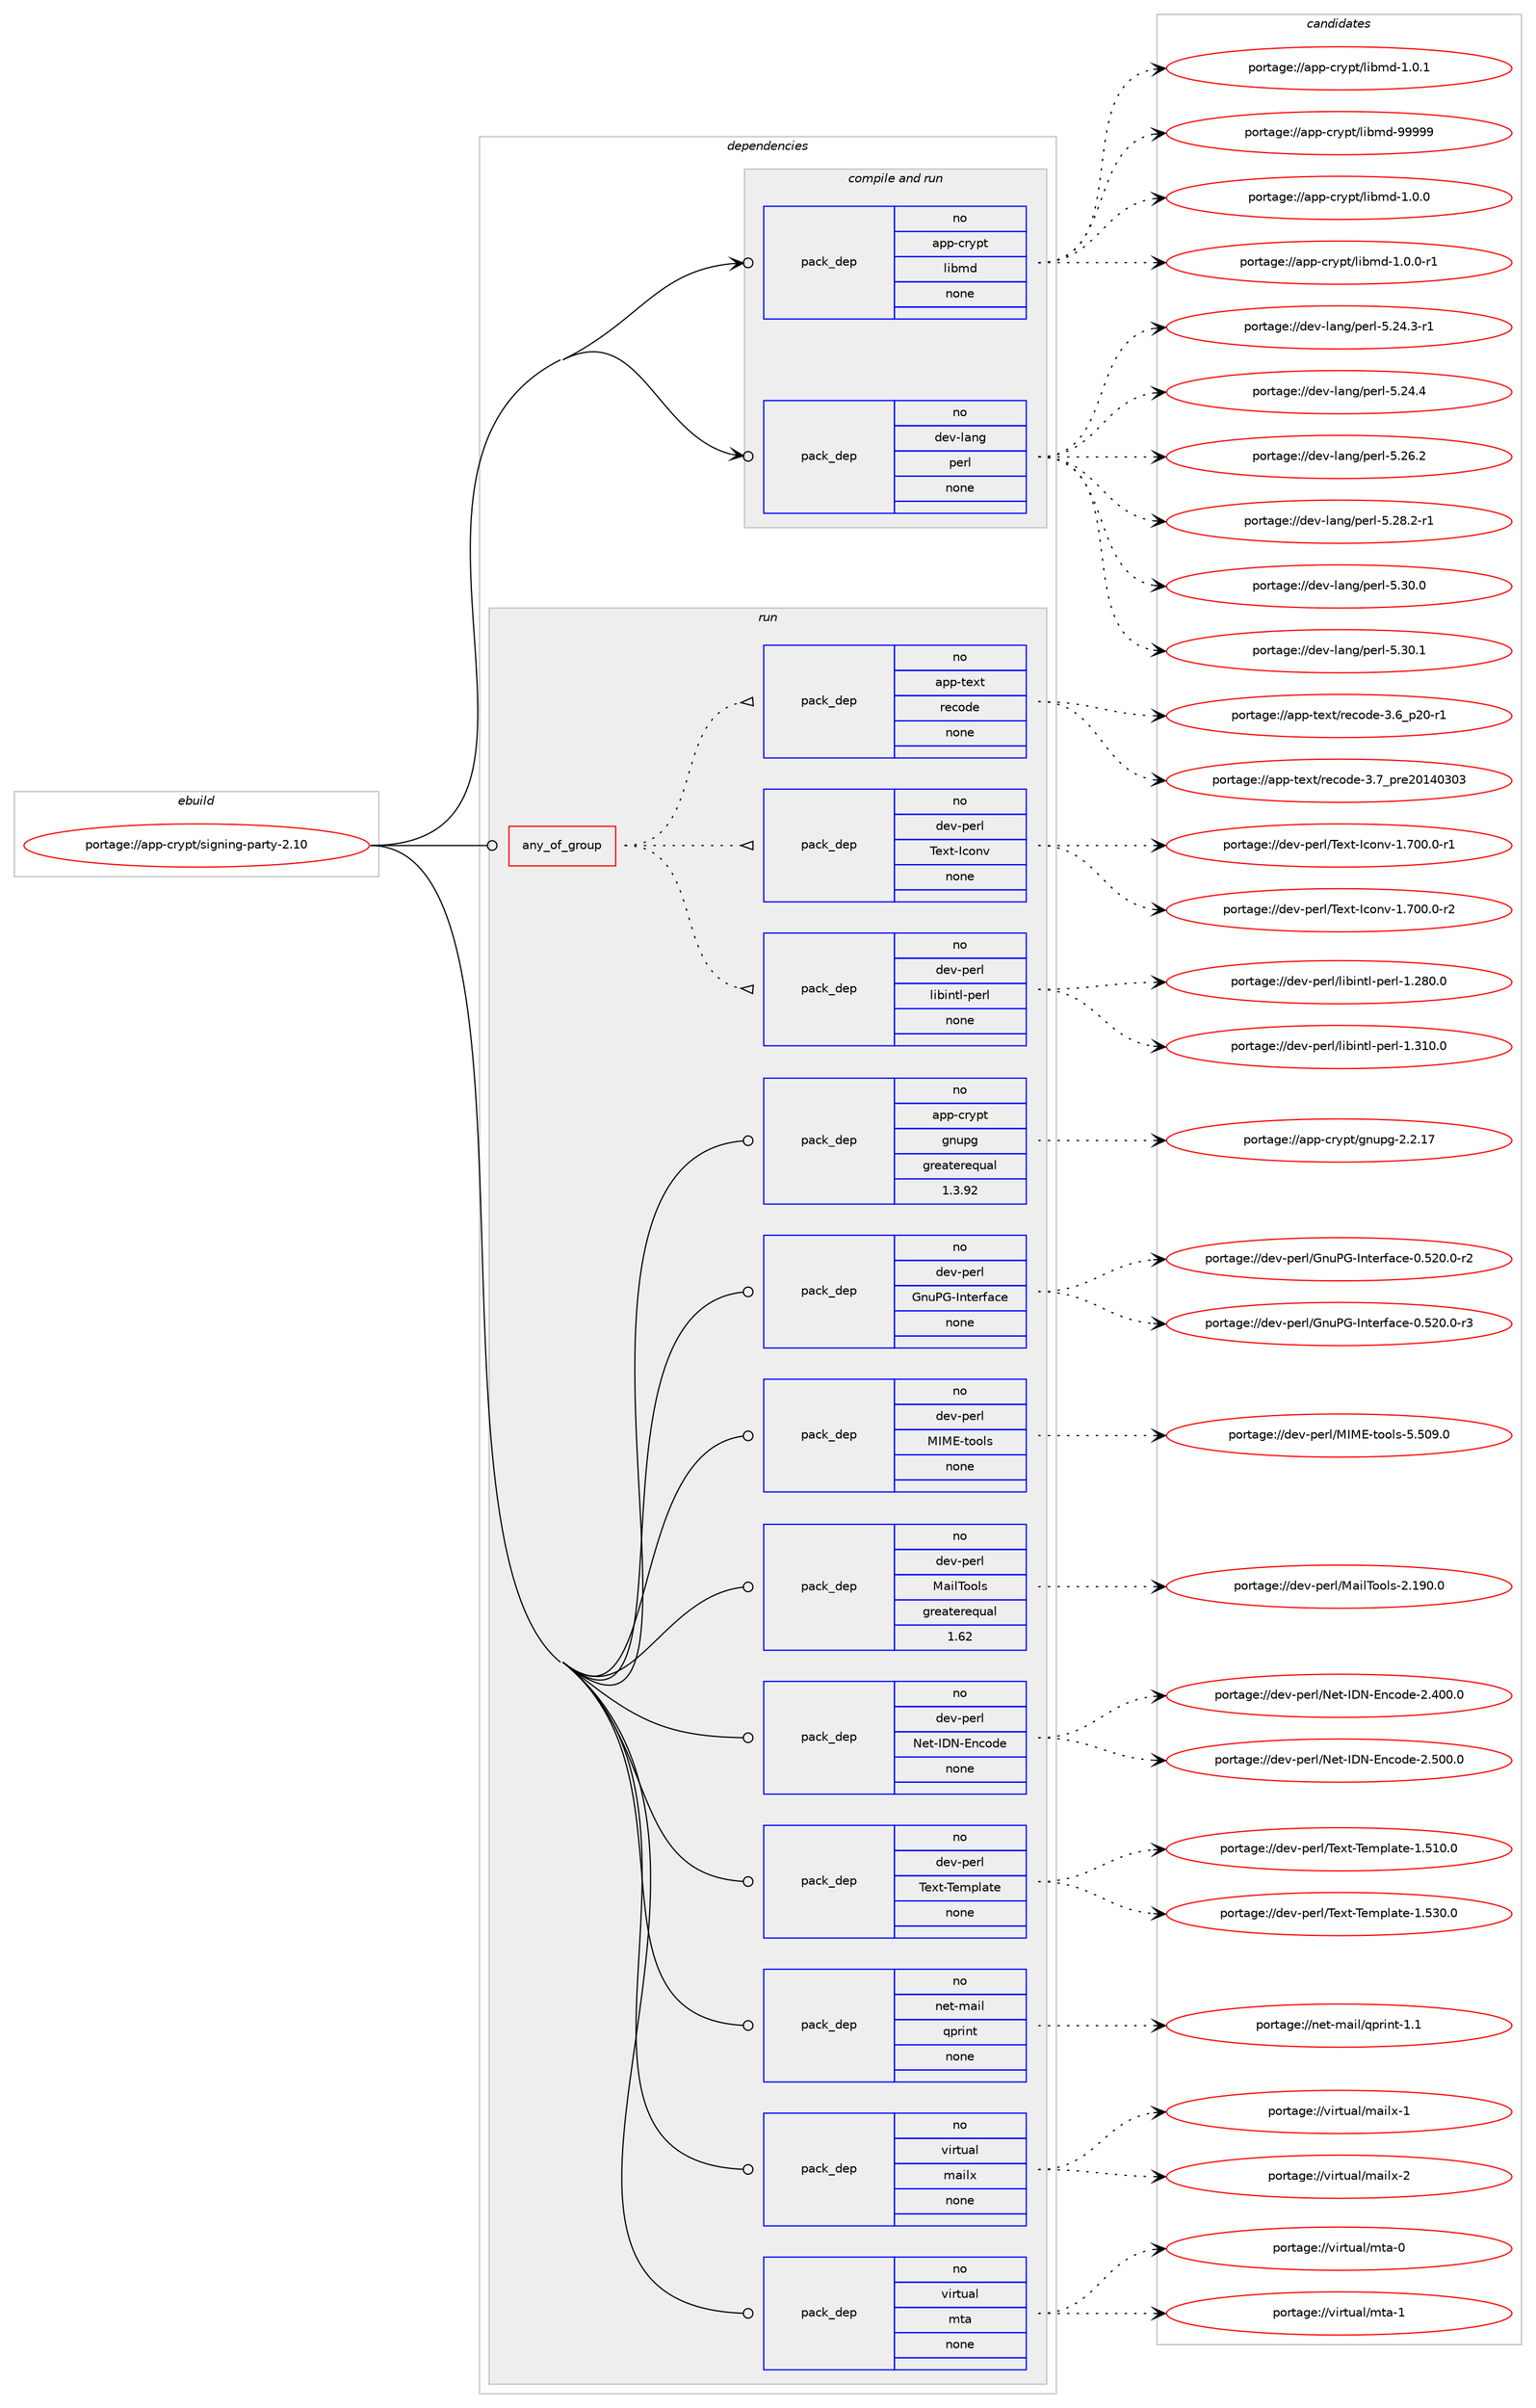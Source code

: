 digraph prolog {

# *************
# Graph options
# *************

newrank=true;
concentrate=true;
compound=true;
graph [rankdir=LR,fontname=Helvetica,fontsize=10,ranksep=1.5];#, ranksep=2.5, nodesep=0.2];
edge  [arrowhead=vee];
node  [fontname=Helvetica,fontsize=10];

# **********
# The ebuild
# **********

subgraph cluster_leftcol {
color=gray;
label=<<i>ebuild</i>>;
id [label="portage://app-crypt/signing-party-2.10", color=red, width=4, href="../app-crypt/signing-party-2.10.svg"];
}

# ****************
# The dependencies
# ****************

subgraph cluster_midcol {
color=gray;
label=<<i>dependencies</i>>;
subgraph cluster_compile {
fillcolor="#eeeeee";
style=filled;
label=<<i>compile</i>>;
}
subgraph cluster_compileandrun {
fillcolor="#eeeeee";
style=filled;
label=<<i>compile and run</i>>;
subgraph pack9984 {
dependency13749 [label=<<TABLE BORDER="0" CELLBORDER="1" CELLSPACING="0" CELLPADDING="4" WIDTH="220"><TR><TD ROWSPAN="6" CELLPADDING="30">pack_dep</TD></TR><TR><TD WIDTH="110">no</TD></TR><TR><TD>app-crypt</TD></TR><TR><TD>libmd</TD></TR><TR><TD>none</TD></TR><TR><TD></TD></TR></TABLE>>, shape=none, color=blue];
}
id:e -> dependency13749:w [weight=20,style="solid",arrowhead="odotvee"];
subgraph pack9985 {
dependency13750 [label=<<TABLE BORDER="0" CELLBORDER="1" CELLSPACING="0" CELLPADDING="4" WIDTH="220"><TR><TD ROWSPAN="6" CELLPADDING="30">pack_dep</TD></TR><TR><TD WIDTH="110">no</TD></TR><TR><TD>dev-lang</TD></TR><TR><TD>perl</TD></TR><TR><TD>none</TD></TR><TR><TD></TD></TR></TABLE>>, shape=none, color=blue];
}
id:e -> dependency13750:w [weight=20,style="solid",arrowhead="odotvee"];
}
subgraph cluster_run {
fillcolor="#eeeeee";
style=filled;
label=<<i>run</i>>;
subgraph any240 {
dependency13751 [label=<<TABLE BORDER="0" CELLBORDER="1" CELLSPACING="0" CELLPADDING="4"><TR><TD CELLPADDING="10">any_of_group</TD></TR></TABLE>>, shape=none, color=red];subgraph pack9986 {
dependency13752 [label=<<TABLE BORDER="0" CELLBORDER="1" CELLSPACING="0" CELLPADDING="4" WIDTH="220"><TR><TD ROWSPAN="6" CELLPADDING="30">pack_dep</TD></TR><TR><TD WIDTH="110">no</TD></TR><TR><TD>dev-perl</TD></TR><TR><TD>libintl-perl</TD></TR><TR><TD>none</TD></TR><TR><TD></TD></TR></TABLE>>, shape=none, color=blue];
}
dependency13751:e -> dependency13752:w [weight=20,style="dotted",arrowhead="oinv"];
subgraph pack9987 {
dependency13753 [label=<<TABLE BORDER="0" CELLBORDER="1" CELLSPACING="0" CELLPADDING="4" WIDTH="220"><TR><TD ROWSPAN="6" CELLPADDING="30">pack_dep</TD></TR><TR><TD WIDTH="110">no</TD></TR><TR><TD>dev-perl</TD></TR><TR><TD>Text-Iconv</TD></TR><TR><TD>none</TD></TR><TR><TD></TD></TR></TABLE>>, shape=none, color=blue];
}
dependency13751:e -> dependency13753:w [weight=20,style="dotted",arrowhead="oinv"];
subgraph pack9988 {
dependency13754 [label=<<TABLE BORDER="0" CELLBORDER="1" CELLSPACING="0" CELLPADDING="4" WIDTH="220"><TR><TD ROWSPAN="6" CELLPADDING="30">pack_dep</TD></TR><TR><TD WIDTH="110">no</TD></TR><TR><TD>app-text</TD></TR><TR><TD>recode</TD></TR><TR><TD>none</TD></TR><TR><TD></TD></TR></TABLE>>, shape=none, color=blue];
}
dependency13751:e -> dependency13754:w [weight=20,style="dotted",arrowhead="oinv"];
}
id:e -> dependency13751:w [weight=20,style="solid",arrowhead="odot"];
subgraph pack9989 {
dependency13755 [label=<<TABLE BORDER="0" CELLBORDER="1" CELLSPACING="0" CELLPADDING="4" WIDTH="220"><TR><TD ROWSPAN="6" CELLPADDING="30">pack_dep</TD></TR><TR><TD WIDTH="110">no</TD></TR><TR><TD>app-crypt</TD></TR><TR><TD>gnupg</TD></TR><TR><TD>greaterequal</TD></TR><TR><TD>1.3.92</TD></TR></TABLE>>, shape=none, color=blue];
}
id:e -> dependency13755:w [weight=20,style="solid",arrowhead="odot"];
subgraph pack9990 {
dependency13756 [label=<<TABLE BORDER="0" CELLBORDER="1" CELLSPACING="0" CELLPADDING="4" WIDTH="220"><TR><TD ROWSPAN="6" CELLPADDING="30">pack_dep</TD></TR><TR><TD WIDTH="110">no</TD></TR><TR><TD>dev-perl</TD></TR><TR><TD>GnuPG-Interface</TD></TR><TR><TD>none</TD></TR><TR><TD></TD></TR></TABLE>>, shape=none, color=blue];
}
id:e -> dependency13756:w [weight=20,style="solid",arrowhead="odot"];
subgraph pack9991 {
dependency13757 [label=<<TABLE BORDER="0" CELLBORDER="1" CELLSPACING="0" CELLPADDING="4" WIDTH="220"><TR><TD ROWSPAN="6" CELLPADDING="30">pack_dep</TD></TR><TR><TD WIDTH="110">no</TD></TR><TR><TD>dev-perl</TD></TR><TR><TD>MIME-tools</TD></TR><TR><TD>none</TD></TR><TR><TD></TD></TR></TABLE>>, shape=none, color=blue];
}
id:e -> dependency13757:w [weight=20,style="solid",arrowhead="odot"];
subgraph pack9992 {
dependency13758 [label=<<TABLE BORDER="0" CELLBORDER="1" CELLSPACING="0" CELLPADDING="4" WIDTH="220"><TR><TD ROWSPAN="6" CELLPADDING="30">pack_dep</TD></TR><TR><TD WIDTH="110">no</TD></TR><TR><TD>dev-perl</TD></TR><TR><TD>MailTools</TD></TR><TR><TD>greaterequal</TD></TR><TR><TD>1.62</TD></TR></TABLE>>, shape=none, color=blue];
}
id:e -> dependency13758:w [weight=20,style="solid",arrowhead="odot"];
subgraph pack9993 {
dependency13759 [label=<<TABLE BORDER="0" CELLBORDER="1" CELLSPACING="0" CELLPADDING="4" WIDTH="220"><TR><TD ROWSPAN="6" CELLPADDING="30">pack_dep</TD></TR><TR><TD WIDTH="110">no</TD></TR><TR><TD>dev-perl</TD></TR><TR><TD>Net-IDN-Encode</TD></TR><TR><TD>none</TD></TR><TR><TD></TD></TR></TABLE>>, shape=none, color=blue];
}
id:e -> dependency13759:w [weight=20,style="solid",arrowhead="odot"];
subgraph pack9994 {
dependency13760 [label=<<TABLE BORDER="0" CELLBORDER="1" CELLSPACING="0" CELLPADDING="4" WIDTH="220"><TR><TD ROWSPAN="6" CELLPADDING="30">pack_dep</TD></TR><TR><TD WIDTH="110">no</TD></TR><TR><TD>dev-perl</TD></TR><TR><TD>Text-Template</TD></TR><TR><TD>none</TD></TR><TR><TD></TD></TR></TABLE>>, shape=none, color=blue];
}
id:e -> dependency13760:w [weight=20,style="solid",arrowhead="odot"];
subgraph pack9995 {
dependency13761 [label=<<TABLE BORDER="0" CELLBORDER="1" CELLSPACING="0" CELLPADDING="4" WIDTH="220"><TR><TD ROWSPAN="6" CELLPADDING="30">pack_dep</TD></TR><TR><TD WIDTH="110">no</TD></TR><TR><TD>net-mail</TD></TR><TR><TD>qprint</TD></TR><TR><TD>none</TD></TR><TR><TD></TD></TR></TABLE>>, shape=none, color=blue];
}
id:e -> dependency13761:w [weight=20,style="solid",arrowhead="odot"];
subgraph pack9996 {
dependency13762 [label=<<TABLE BORDER="0" CELLBORDER="1" CELLSPACING="0" CELLPADDING="4" WIDTH="220"><TR><TD ROWSPAN="6" CELLPADDING="30">pack_dep</TD></TR><TR><TD WIDTH="110">no</TD></TR><TR><TD>virtual</TD></TR><TR><TD>mailx</TD></TR><TR><TD>none</TD></TR><TR><TD></TD></TR></TABLE>>, shape=none, color=blue];
}
id:e -> dependency13762:w [weight=20,style="solid",arrowhead="odot"];
subgraph pack9997 {
dependency13763 [label=<<TABLE BORDER="0" CELLBORDER="1" CELLSPACING="0" CELLPADDING="4" WIDTH="220"><TR><TD ROWSPAN="6" CELLPADDING="30">pack_dep</TD></TR><TR><TD WIDTH="110">no</TD></TR><TR><TD>virtual</TD></TR><TR><TD>mta</TD></TR><TR><TD>none</TD></TR><TR><TD></TD></TR></TABLE>>, shape=none, color=blue];
}
id:e -> dependency13763:w [weight=20,style="solid",arrowhead="odot"];
}
}

# **************
# The candidates
# **************

subgraph cluster_choices {
rank=same;
color=gray;
label=<<i>candidates</i>>;

subgraph choice9984 {
color=black;
nodesep=1;
choiceportage9711211245991141211121164710810598109100454946484648 [label="portage://app-crypt/libmd-1.0.0", color=red, width=4,href="../app-crypt/libmd-1.0.0.svg"];
choiceportage97112112459911412111211647108105981091004549464846484511449 [label="portage://app-crypt/libmd-1.0.0-r1", color=red, width=4,href="../app-crypt/libmd-1.0.0-r1.svg"];
choiceportage9711211245991141211121164710810598109100454946484649 [label="portage://app-crypt/libmd-1.0.1", color=red, width=4,href="../app-crypt/libmd-1.0.1.svg"];
choiceportage9711211245991141211121164710810598109100455757575757 [label="portage://app-crypt/libmd-99999", color=red, width=4,href="../app-crypt/libmd-99999.svg"];
dependency13749:e -> choiceportage9711211245991141211121164710810598109100454946484648:w [style=dotted,weight="100"];
dependency13749:e -> choiceportage97112112459911412111211647108105981091004549464846484511449:w [style=dotted,weight="100"];
dependency13749:e -> choiceportage9711211245991141211121164710810598109100454946484649:w [style=dotted,weight="100"];
dependency13749:e -> choiceportage9711211245991141211121164710810598109100455757575757:w [style=dotted,weight="100"];
}
subgraph choice9985 {
color=black;
nodesep=1;
choiceportage100101118451089711010347112101114108455346505246514511449 [label="portage://dev-lang/perl-5.24.3-r1", color=red, width=4,href="../dev-lang/perl-5.24.3-r1.svg"];
choiceportage10010111845108971101034711210111410845534650524652 [label="portage://dev-lang/perl-5.24.4", color=red, width=4,href="../dev-lang/perl-5.24.4.svg"];
choiceportage10010111845108971101034711210111410845534650544650 [label="portage://dev-lang/perl-5.26.2", color=red, width=4,href="../dev-lang/perl-5.26.2.svg"];
choiceportage100101118451089711010347112101114108455346505646504511449 [label="portage://dev-lang/perl-5.28.2-r1", color=red, width=4,href="../dev-lang/perl-5.28.2-r1.svg"];
choiceportage10010111845108971101034711210111410845534651484648 [label="portage://dev-lang/perl-5.30.0", color=red, width=4,href="../dev-lang/perl-5.30.0.svg"];
choiceportage10010111845108971101034711210111410845534651484649 [label="portage://dev-lang/perl-5.30.1", color=red, width=4,href="../dev-lang/perl-5.30.1.svg"];
dependency13750:e -> choiceportage100101118451089711010347112101114108455346505246514511449:w [style=dotted,weight="100"];
dependency13750:e -> choiceportage10010111845108971101034711210111410845534650524652:w [style=dotted,weight="100"];
dependency13750:e -> choiceportage10010111845108971101034711210111410845534650544650:w [style=dotted,weight="100"];
dependency13750:e -> choiceportage100101118451089711010347112101114108455346505646504511449:w [style=dotted,weight="100"];
dependency13750:e -> choiceportage10010111845108971101034711210111410845534651484648:w [style=dotted,weight="100"];
dependency13750:e -> choiceportage10010111845108971101034711210111410845534651484649:w [style=dotted,weight="100"];
}
subgraph choice9986 {
color=black;
nodesep=1;
choiceportage100101118451121011141084710810598105110116108451121011141084549465056484648 [label="portage://dev-perl/libintl-perl-1.280.0", color=red, width=4,href="../dev-perl/libintl-perl-1.280.0.svg"];
choiceportage100101118451121011141084710810598105110116108451121011141084549465149484648 [label="portage://dev-perl/libintl-perl-1.310.0", color=red, width=4,href="../dev-perl/libintl-perl-1.310.0.svg"];
dependency13752:e -> choiceportage100101118451121011141084710810598105110116108451121011141084549465056484648:w [style=dotted,weight="100"];
dependency13752:e -> choiceportage100101118451121011141084710810598105110116108451121011141084549465149484648:w [style=dotted,weight="100"];
}
subgraph choice9987 {
color=black;
nodesep=1;
choiceportage10010111845112101114108478410112011645739911111011845494655484846484511449 [label="portage://dev-perl/Text-Iconv-1.700.0-r1", color=red, width=4,href="../dev-perl/Text-Iconv-1.700.0-r1.svg"];
choiceportage10010111845112101114108478410112011645739911111011845494655484846484511450 [label="portage://dev-perl/Text-Iconv-1.700.0-r2", color=red, width=4,href="../dev-perl/Text-Iconv-1.700.0-r2.svg"];
dependency13753:e -> choiceportage10010111845112101114108478410112011645739911111011845494655484846484511449:w [style=dotted,weight="100"];
dependency13753:e -> choiceportage10010111845112101114108478410112011645739911111011845494655484846484511450:w [style=dotted,weight="100"];
}
subgraph choice9988 {
color=black;
nodesep=1;
choiceportage97112112451161011201164711410199111100101455146549511250484511449 [label="portage://app-text/recode-3.6_p20-r1", color=red, width=4,href="../app-text/recode-3.6_p20-r1.svg"];
choiceportage9711211245116101120116471141019911110010145514655951121141015048495248514851 [label="portage://app-text/recode-3.7_pre20140303", color=red, width=4,href="../app-text/recode-3.7_pre20140303.svg"];
dependency13754:e -> choiceportage97112112451161011201164711410199111100101455146549511250484511449:w [style=dotted,weight="100"];
dependency13754:e -> choiceportage9711211245116101120116471141019911110010145514655951121141015048495248514851:w [style=dotted,weight="100"];
}
subgraph choice9989 {
color=black;
nodesep=1;
choiceportage9711211245991141211121164710311011711210345504650464955 [label="portage://app-crypt/gnupg-2.2.17", color=red, width=4,href="../app-crypt/gnupg-2.2.17.svg"];
dependency13755:e -> choiceportage9711211245991141211121164710311011711210345504650464955:w [style=dotted,weight="100"];
}
subgraph choice9990 {
color=black;
nodesep=1;
choiceportage10010111845112101114108477111011780714573110116101114102979910145484653504846484511450 [label="portage://dev-perl/GnuPG-Interface-0.520.0-r2", color=red, width=4,href="../dev-perl/GnuPG-Interface-0.520.0-r2.svg"];
choiceportage10010111845112101114108477111011780714573110116101114102979910145484653504846484511451 [label="portage://dev-perl/GnuPG-Interface-0.520.0-r3", color=red, width=4,href="../dev-perl/GnuPG-Interface-0.520.0-r3.svg"];
dependency13756:e -> choiceportage10010111845112101114108477111011780714573110116101114102979910145484653504846484511450:w [style=dotted,weight="100"];
dependency13756:e -> choiceportage10010111845112101114108477111011780714573110116101114102979910145484653504846484511451:w [style=dotted,weight="100"];
}
subgraph choice9991 {
color=black;
nodesep=1;
choiceportage100101118451121011141084777737769451161111111081154553465348574648 [label="portage://dev-perl/MIME-tools-5.509.0", color=red, width=4,href="../dev-perl/MIME-tools-5.509.0.svg"];
dependency13757:e -> choiceportage100101118451121011141084777737769451161111111081154553465348574648:w [style=dotted,weight="100"];
}
subgraph choice9992 {
color=black;
nodesep=1;
choiceportage10010111845112101114108477797105108841111111081154550464957484648 [label="portage://dev-perl/MailTools-2.190.0", color=red, width=4,href="../dev-perl/MailTools-2.190.0.svg"];
dependency13758:e -> choiceportage10010111845112101114108477797105108841111111081154550464957484648:w [style=dotted,weight="100"];
}
subgraph choice9993 {
color=black;
nodesep=1;
choiceportage100101118451121011141084778101116457368784569110991111001014550465248484648 [label="portage://dev-perl/Net-IDN-Encode-2.400.0", color=red, width=4,href="../dev-perl/Net-IDN-Encode-2.400.0.svg"];
choiceportage100101118451121011141084778101116457368784569110991111001014550465348484648 [label="portage://dev-perl/Net-IDN-Encode-2.500.0", color=red, width=4,href="../dev-perl/Net-IDN-Encode-2.500.0.svg"];
dependency13759:e -> choiceportage100101118451121011141084778101116457368784569110991111001014550465248484648:w [style=dotted,weight="100"];
dependency13759:e -> choiceportage100101118451121011141084778101116457368784569110991111001014550465348484648:w [style=dotted,weight="100"];
}
subgraph choice9994 {
color=black;
nodesep=1;
choiceportage1001011184511210111410847841011201164584101109112108971161014549465349484648 [label="portage://dev-perl/Text-Template-1.510.0", color=red, width=4,href="../dev-perl/Text-Template-1.510.0.svg"];
choiceportage1001011184511210111410847841011201164584101109112108971161014549465351484648 [label="portage://dev-perl/Text-Template-1.530.0", color=red, width=4,href="../dev-perl/Text-Template-1.530.0.svg"];
dependency13760:e -> choiceportage1001011184511210111410847841011201164584101109112108971161014549465349484648:w [style=dotted,weight="100"];
dependency13760:e -> choiceportage1001011184511210111410847841011201164584101109112108971161014549465351484648:w [style=dotted,weight="100"];
}
subgraph choice9995 {
color=black;
nodesep=1;
choiceportage11010111645109971051084711311211410511011645494649 [label="portage://net-mail/qprint-1.1", color=red, width=4,href="../net-mail/qprint-1.1.svg"];
dependency13761:e -> choiceportage11010111645109971051084711311211410511011645494649:w [style=dotted,weight="100"];
}
subgraph choice9996 {
color=black;
nodesep=1;
choiceportage1181051141161179710847109971051081204549 [label="portage://virtual/mailx-1", color=red, width=4,href="../virtual/mailx-1.svg"];
choiceportage1181051141161179710847109971051081204550 [label="portage://virtual/mailx-2", color=red, width=4,href="../virtual/mailx-2.svg"];
dependency13762:e -> choiceportage1181051141161179710847109971051081204549:w [style=dotted,weight="100"];
dependency13762:e -> choiceportage1181051141161179710847109971051081204550:w [style=dotted,weight="100"];
}
subgraph choice9997 {
color=black;
nodesep=1;
choiceportage1181051141161179710847109116974548 [label="portage://virtual/mta-0", color=red, width=4,href="../virtual/mta-0.svg"];
choiceportage1181051141161179710847109116974549 [label="portage://virtual/mta-1", color=red, width=4,href="../virtual/mta-1.svg"];
dependency13763:e -> choiceportage1181051141161179710847109116974548:w [style=dotted,weight="100"];
dependency13763:e -> choiceportage1181051141161179710847109116974549:w [style=dotted,weight="100"];
}
}

}
